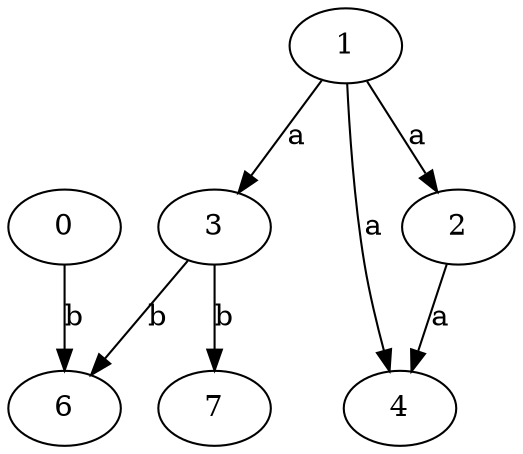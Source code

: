 strict digraph  {
0;
1;
2;
3;
4;
6;
7;
0 -> 6  [label=b];
1 -> 2  [label=a];
1 -> 3  [label=a];
1 -> 4  [label=a];
2 -> 4  [label=a];
3 -> 6  [label=b];
3 -> 7  [label=b];
}

